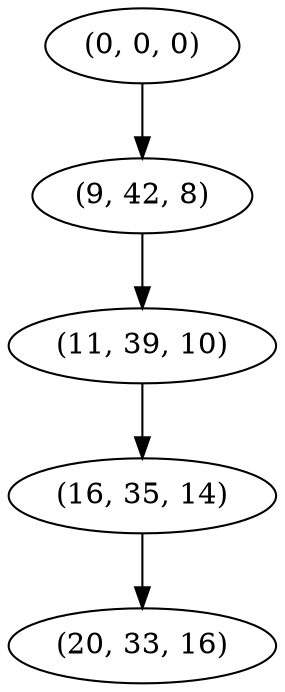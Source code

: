 digraph tree {
    "(0, 0, 0)";
    "(9, 42, 8)";
    "(11, 39, 10)";
    "(16, 35, 14)";
    "(20, 33, 16)";
    "(0, 0, 0)" -> "(9, 42, 8)";
    "(9, 42, 8)" -> "(11, 39, 10)";
    "(11, 39, 10)" -> "(16, 35, 14)";
    "(16, 35, 14)" -> "(20, 33, 16)";
}

